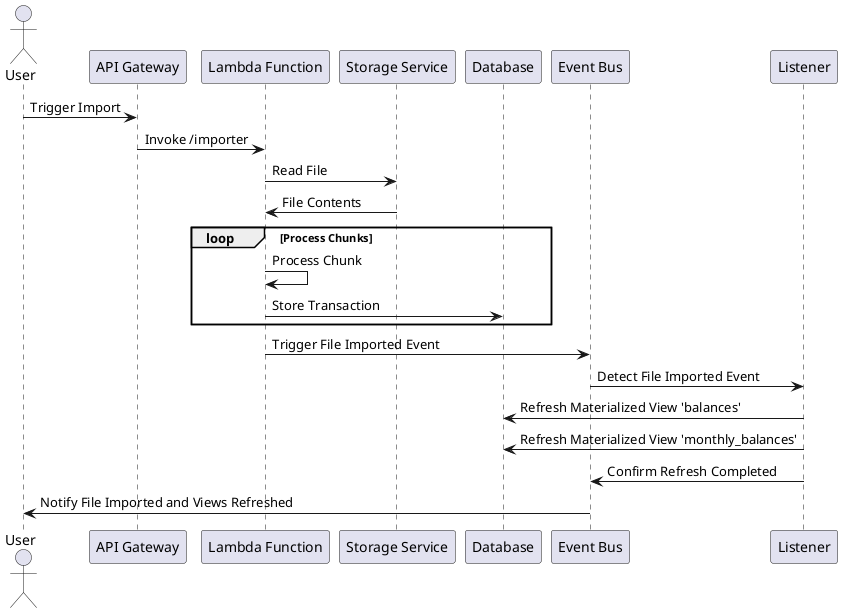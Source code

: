 @startuml


actor "User" as User
participant "API Gateway" as APIGateway
participant "Lambda Function" as Lambda
participant "Storage Service" as Storage
participant "Database" as Database
participant "Event Bus" as EventBus
participant "Listener" as Listener

User -> APIGateway: Trigger Import
APIGateway -> Lambda: Invoke /importer
Lambda -> Storage: Read File
Storage -> Lambda: File Contents

loop Process Chunks
    Lambda -> Lambda: Process Chunk
    Lambda -> Database: Store Transaction
end

Lambda -> EventBus: Trigger File Imported Event
EventBus -> Listener: Detect File Imported Event
Listener -> Database: Refresh Materialized View 'balances'
Listener -> Database: Refresh Materialized View 'monthly_balances'
Listener -> EventBus: Confirm Refresh Completed
EventBus -> User: Notify File Imported and Views Refreshed

@enduml
